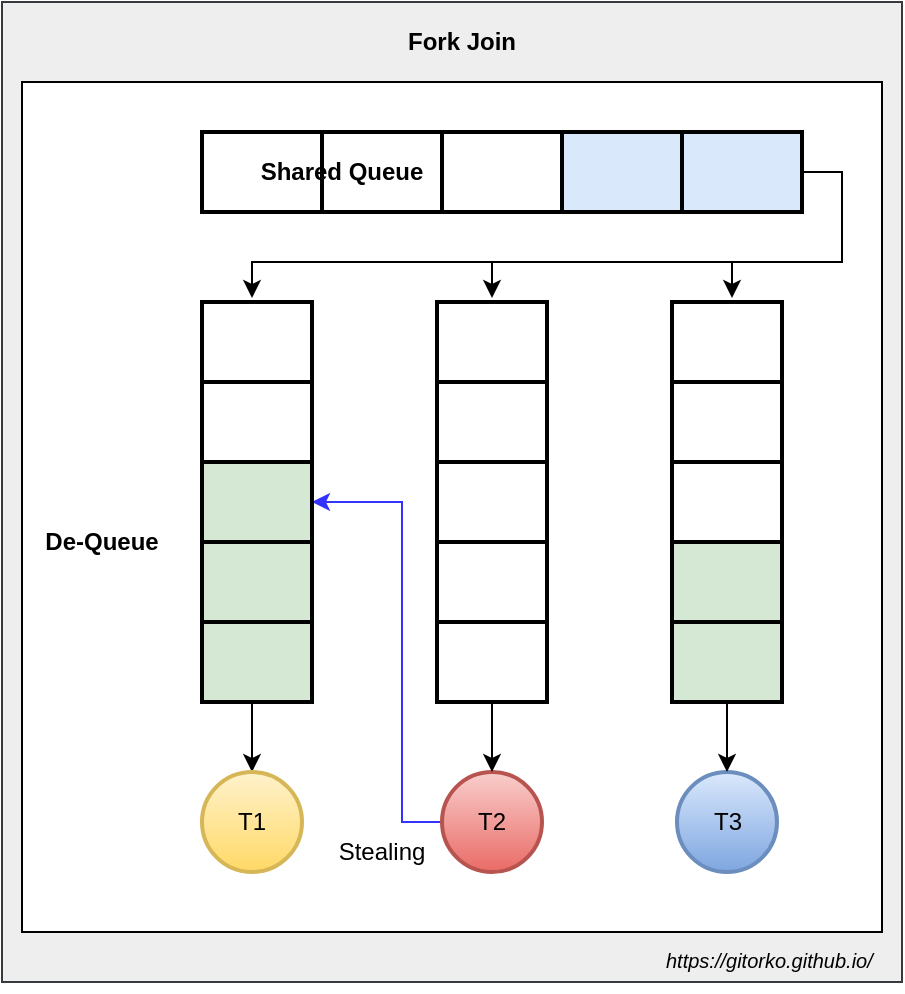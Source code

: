 <mxfile version="12.6.5" type="device"><diagram id="Y_pMj9yn6sgahAK_sRDO" name="Page-1"><mxGraphModel dx="1106" dy="852" grid="1" gridSize="10" guides="1" tooltips="1" connect="1" arrows="1" fold="1" page="1" pageScale="1" pageWidth="500" pageHeight="1200" math="0" shadow="0"><root><mxCell id="0"/><mxCell id="1" parent="0"/><mxCell id="aJXzDH8KraeHMT11TLfs-27" value="" style="rounded=0;whiteSpace=wrap;html=1;shadow=0;strokeColor=#36393d;strokeWidth=1;fillColor=#eeeeee;" parent="1" vertex="1"><mxGeometry x="20" y="50" width="450" height="490" as="geometry"/></mxCell><mxCell id="aJXzDH8KraeHMT11TLfs-26" value="" style="rounded=0;whiteSpace=wrap;html=1;shadow=0;strokeColor=#000000;strokeWidth=1;fillColor=#ffffff;" parent="1" vertex="1"><mxGeometry x="30" y="90" width="430" height="425" as="geometry"/></mxCell><mxCell id="aJXzDH8KraeHMT11TLfs-16" style="edgeStyle=orthogonalEdgeStyle;rounded=0;orthogonalLoop=1;jettySize=auto;html=1;entryX=0.5;entryY=0;entryDx=0;entryDy=0;exitX=1;exitY=0.5;exitDx=0;exitDy=0;" parent="1" edge="1"><mxGeometry relative="1" as="geometry"><mxPoint x="420" y="135" as="sourcePoint"/><mxPoint x="385" y="198" as="targetPoint"/><Array as="points"><mxPoint x="440" y="135"/><mxPoint x="440" y="180"/><mxPoint x="385" y="180"/></Array></mxGeometry></mxCell><mxCell id="aJXzDH8KraeHMT11TLfs-17" style="edgeStyle=orthogonalEdgeStyle;rounded=0;orthogonalLoop=1;jettySize=auto;html=1;entryX=0.5;entryY=0;entryDx=0;entryDy=0;" parent="1" edge="1"><mxGeometry relative="1" as="geometry"><Array as="points"><mxPoint x="440" y="135"/><mxPoint x="440" y="180"/><mxPoint x="265" y="180"/></Array><mxPoint x="420" y="135" as="sourcePoint"/><mxPoint x="265" y="198" as="targetPoint"/></mxGeometry></mxCell><mxCell id="aJXzDH8KraeHMT11TLfs-18" style="edgeStyle=orthogonalEdgeStyle;rounded=0;orthogonalLoop=1;jettySize=auto;html=1;entryX=0.5;entryY=0;entryDx=0;entryDy=0;exitX=1;exitY=0.5;exitDx=0;exitDy=0;" parent="1" edge="1"><mxGeometry relative="1" as="geometry"><mxPoint x="420" y="135" as="sourcePoint"/><mxPoint x="145" y="198" as="targetPoint"/><Array as="points"><mxPoint x="440" y="135"/><mxPoint x="440" y="180"/><mxPoint x="145" y="180"/></Array></mxGeometry></mxCell><mxCell id="aJXzDH8KraeHMT11TLfs-12" style="edgeStyle=orthogonalEdgeStyle;rounded=0;orthogonalLoop=1;jettySize=auto;html=1;entryX=0.5;entryY=0;entryDx=0;entryDy=0;exitX=0.5;exitY=1;exitDx=0;exitDy=0;" parent="1" source="9FWkpFrBb44bRoIZR3W4-18" target="aJXzDH8KraeHMT11TLfs-9" edge="1"><mxGeometry relative="1" as="geometry"><mxPoint x="145" y="407" as="sourcePoint"/></mxGeometry></mxCell><mxCell id="aJXzDH8KraeHMT11TLfs-9" value="T1" style="ellipse;whiteSpace=wrap;html=1;aspect=fixed;strokeColor=#d6b656;strokeWidth=2;fillColor=#fff2cc;gradientColor=#ffd966;" parent="1" vertex="1"><mxGeometry x="120" y="435" width="50" height="50" as="geometry"/></mxCell><mxCell id="aJXzDH8KraeHMT11TLfs-21" style="edgeStyle=orthogonalEdgeStyle;rounded=0;orthogonalLoop=1;jettySize=auto;html=1;entryX=1;entryY=0.5;entryDx=0;entryDy=0;strokeColor=#3333FF;" parent="1" source="aJXzDH8KraeHMT11TLfs-10" target="9FWkpFrBb44bRoIZR3W4-16" edge="1"><mxGeometry relative="1" as="geometry"><Array as="points"><mxPoint x="220" y="460"/><mxPoint x="220" y="300"/></Array><mxPoint x="171.352" y="374.016" as="targetPoint"/></mxGeometry></mxCell><mxCell id="aJXzDH8KraeHMT11TLfs-10" value="T2" style="ellipse;whiteSpace=wrap;html=1;aspect=fixed;strokeColor=#b85450;strokeWidth=2;fillColor=#f8cecc;gradientColor=#ea6b66;" parent="1" vertex="1"><mxGeometry x="240" y="435" width="50" height="50" as="geometry"/></mxCell><mxCell id="aJXzDH8KraeHMT11TLfs-11" value="T3" style="ellipse;whiteSpace=wrap;html=1;aspect=fixed;strokeColor=#6c8ebf;strokeWidth=2;fillColor=#dae8fc;gradientColor=#7ea6e0;" parent="1" vertex="1"><mxGeometry x="357.5" y="435" width="50" height="50" as="geometry"/></mxCell><mxCell id="aJXzDH8KraeHMT11TLfs-19" value="De-Queue" style="text;html=1;strokeColor=none;fillColor=none;align=center;verticalAlign=middle;whiteSpace=wrap;rounded=0;fontStyle=1" parent="1" vertex="1"><mxGeometry x="40" y="310" width="60" height="20" as="geometry"/></mxCell><mxCell id="aJXzDH8KraeHMT11TLfs-22" value="Stealing" style="text;html=1;strokeColor=none;fillColor=none;align=center;verticalAlign=middle;whiteSpace=wrap;rounded=0;shadow=1;" parent="1" vertex="1"><mxGeometry x="190" y="465" width="40" height="20" as="geometry"/></mxCell><mxCell id="aJXzDH8KraeHMT11TLfs-28" value="Fork Join" style="text;html=1;strokeColor=none;fillColor=none;align=center;verticalAlign=middle;whiteSpace=wrap;rounded=0;shadow=0;fontStyle=1" parent="1" vertex="1"><mxGeometry x="194.93" y="60" width="110" height="20" as="geometry"/></mxCell><UserObject label="&lt;font style=&quot;font-size: 10px&quot;&gt;&lt;i&gt;https://gitorko.github.io/&lt;/i&gt;&lt;/font&gt;" link="https://gitorko.github.io/" id="aJXzDH8KraeHMT11TLfs-29"><mxCell style="text;html=1;" parent="1" vertex="1"><mxGeometry x="350" y="515" width="110" height="30" as="geometry"/></mxCell></UserObject><mxCell id="9FWkpFrBb44bRoIZR3W4-7" value="" style="group;strokeColor=#000000;" parent="1" vertex="1" connectable="0"><mxGeometry x="120" y="115" width="300" height="40" as="geometry"/></mxCell><mxCell id="9FWkpFrBb44bRoIZR3W4-1" value="" style="rounded=0;whiteSpace=wrap;html=1;strokeWidth=2;" parent="9FWkpFrBb44bRoIZR3W4-7" vertex="1"><mxGeometry width="60" height="40" as="geometry"/></mxCell><mxCell id="9FWkpFrBb44bRoIZR3W4-2" value="" style="rounded=0;whiteSpace=wrap;html=1;strokeWidth=2;" parent="9FWkpFrBb44bRoIZR3W4-7" vertex="1"><mxGeometry x="60" width="60" height="40" as="geometry"/></mxCell><mxCell id="9FWkpFrBb44bRoIZR3W4-3" value="" style="rounded=0;whiteSpace=wrap;html=1;strokeWidth=2;" parent="9FWkpFrBb44bRoIZR3W4-7" vertex="1"><mxGeometry x="120" width="60" height="40" as="geometry"/></mxCell><mxCell id="9FWkpFrBb44bRoIZR3W4-4" value="" style="rounded=0;whiteSpace=wrap;html=1;strokeWidth=2;fillColor=#dae8fc;strokeColor=#000000;" parent="9FWkpFrBb44bRoIZR3W4-7" vertex="1"><mxGeometry x="180" width="60" height="40" as="geometry"/></mxCell><mxCell id="9FWkpFrBb44bRoIZR3W4-5" value="" style="rounded=0;whiteSpace=wrap;html=1;strokeWidth=2;fillColor=#dae8fc;strokeColor=#000000;" parent="9FWkpFrBb44bRoIZR3W4-7" vertex="1"><mxGeometry x="240" width="60" height="40" as="geometry"/></mxCell><mxCell id="9FWkpFrBb44bRoIZR3W4-6" value="Shared Queue" style="text;html=1;strokeColor=none;fillColor=none;align=center;verticalAlign=middle;whiteSpace=wrap;rounded=0;fontStyle=1" parent="9FWkpFrBb44bRoIZR3W4-7" vertex="1"><mxGeometry x="-30" y="10" width="200" height="20" as="geometry"/></mxCell><mxCell id="9FWkpFrBb44bRoIZR3W4-14" value="" style="rounded=0;whiteSpace=wrap;html=1;strokeWidth=2;" parent="1" vertex="1"><mxGeometry x="120" y="200" width="55" height="40" as="geometry"/></mxCell><mxCell id="9FWkpFrBb44bRoIZR3W4-15" value="" style="rounded=0;whiteSpace=wrap;html=1;strokeWidth=2;" parent="1" vertex="1"><mxGeometry x="120" y="240" width="55" height="40" as="geometry"/></mxCell><mxCell id="9FWkpFrBb44bRoIZR3W4-16" value="" style="rounded=0;whiteSpace=wrap;html=1;strokeWidth=2;fillColor=#d5e8d4;strokeColor=#000000;" parent="1" vertex="1"><mxGeometry x="120" y="280" width="55" height="40" as="geometry"/></mxCell><mxCell id="9FWkpFrBb44bRoIZR3W4-17" value="" style="rounded=0;whiteSpace=wrap;html=1;strokeWidth=2;fillColor=#d5e8d4;strokeColor=#000000;" parent="1" vertex="1"><mxGeometry x="120" y="320" width="55" height="40" as="geometry"/></mxCell><mxCell id="9FWkpFrBb44bRoIZR3W4-18" value="" style="rounded=0;whiteSpace=wrap;html=1;strokeWidth=2;fillColor=#d5e8d4;strokeColor=#000000;" parent="1" vertex="1"><mxGeometry x="120" y="360" width="55" height="40" as="geometry"/></mxCell><mxCell id="9FWkpFrBb44bRoIZR3W4-19" value="" style="rounded=0;whiteSpace=wrap;html=1;strokeWidth=2;" parent="1" vertex="1"><mxGeometry x="237.5" y="200" width="55" height="40" as="geometry"/></mxCell><mxCell id="9FWkpFrBb44bRoIZR3W4-20" value="" style="rounded=0;whiteSpace=wrap;html=1;strokeWidth=2;" parent="1" vertex="1"><mxGeometry x="237.5" y="240" width="55" height="40" as="geometry"/></mxCell><mxCell id="9FWkpFrBb44bRoIZR3W4-21" value="" style="rounded=0;whiteSpace=wrap;html=1;strokeWidth=2;" parent="1" vertex="1"><mxGeometry x="237.5" y="280" width="55" height="40" as="geometry"/></mxCell><mxCell id="9FWkpFrBb44bRoIZR3W4-22" value="" style="rounded=0;whiteSpace=wrap;html=1;strokeWidth=2;" parent="1" vertex="1"><mxGeometry x="237.5" y="320" width="55" height="40" as="geometry"/></mxCell><mxCell id="9FWkpFrBb44bRoIZR3W4-26" style="edgeStyle=orthogonalEdgeStyle;rounded=0;orthogonalLoop=1;jettySize=auto;html=1;entryX=0.5;entryY=0;entryDx=0;entryDy=0;" parent="1" source="9FWkpFrBb44bRoIZR3W4-23" target="aJXzDH8KraeHMT11TLfs-10" edge="1"><mxGeometry relative="1" as="geometry"/></mxCell><mxCell id="9FWkpFrBb44bRoIZR3W4-23" value="" style="rounded=0;whiteSpace=wrap;html=1;strokeWidth=2;" parent="1" vertex="1"><mxGeometry x="237.5" y="360" width="55" height="40" as="geometry"/></mxCell><mxCell id="9FWkpFrBb44bRoIZR3W4-27" value="" style="rounded=0;whiteSpace=wrap;html=1;strokeWidth=2;" parent="1" vertex="1"><mxGeometry x="355" y="200" width="55" height="40" as="geometry"/></mxCell><mxCell id="9FWkpFrBb44bRoIZR3W4-28" value="" style="rounded=0;whiteSpace=wrap;html=1;strokeWidth=2;" parent="1" vertex="1"><mxGeometry x="355" y="240" width="55" height="40" as="geometry"/></mxCell><mxCell id="9FWkpFrBb44bRoIZR3W4-29" value="" style="rounded=0;whiteSpace=wrap;html=1;strokeWidth=2;" parent="1" vertex="1"><mxGeometry x="355" y="280" width="55" height="40" as="geometry"/></mxCell><mxCell id="9FWkpFrBb44bRoIZR3W4-30" value="" style="rounded=0;whiteSpace=wrap;html=1;strokeWidth=2;fillColor=#d5e8d4;strokeColor=#000000;" parent="1" vertex="1"><mxGeometry x="355" y="320" width="55" height="40" as="geometry"/></mxCell><mxCell id="9FWkpFrBb44bRoIZR3W4-32" style="edgeStyle=orthogonalEdgeStyle;rounded=0;orthogonalLoop=1;jettySize=auto;html=1;" parent="1" source="9FWkpFrBb44bRoIZR3W4-31" target="aJXzDH8KraeHMT11TLfs-11" edge="1"><mxGeometry relative="1" as="geometry"/></mxCell><mxCell id="9FWkpFrBb44bRoIZR3W4-31" value="" style="rounded=0;whiteSpace=wrap;html=1;strokeWidth=2;fillColor=#d5e8d4;strokeColor=#000000;" parent="1" vertex="1"><mxGeometry x="355" y="360" width="55" height="40" as="geometry"/></mxCell></root></mxGraphModel></diagram></mxfile>